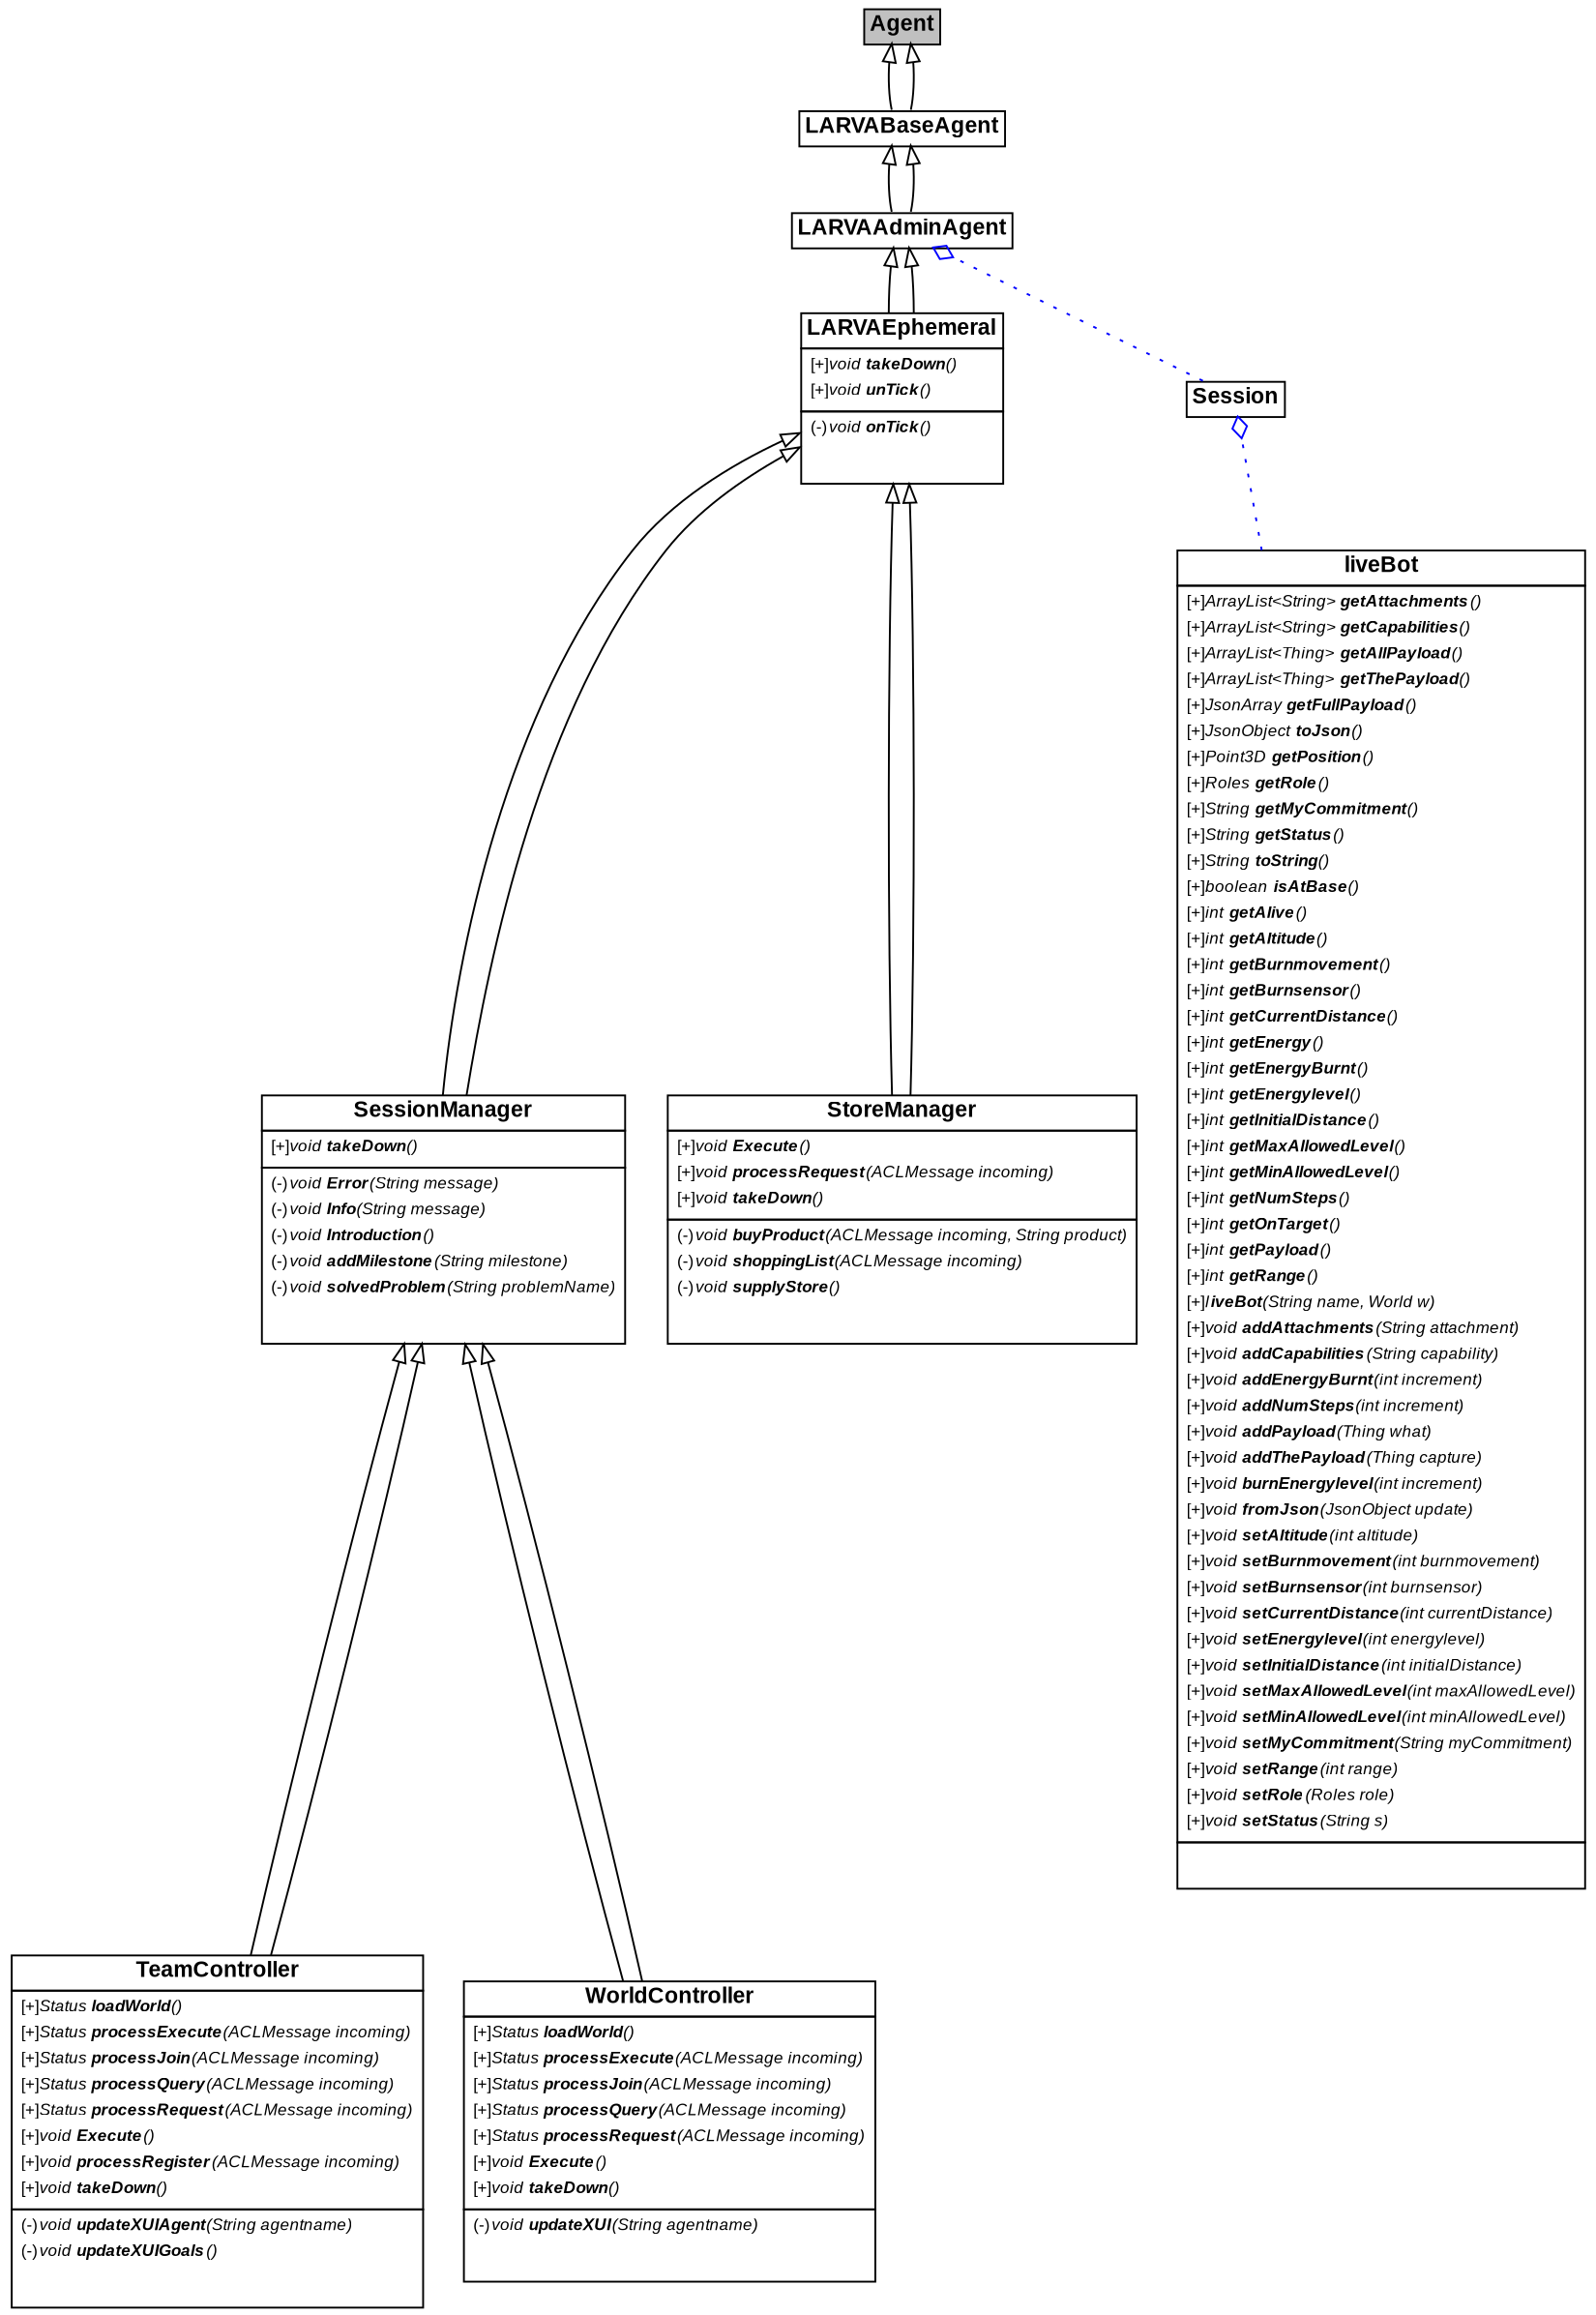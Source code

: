 digraph graphname {
     rankdir="BT"
dpi=600
ratio="fill";
 size="11,16!";
 margin=0;
LARVAAdminAgent LARVAAdminAgent [shape=plain, label=<<table border="0" cellborder="1" cellspacing="0"><tr><td bgcolor="white"><FONT face="Arial" POINT-SIZE="12"><b>LARVAAdminAgent</b></FONT></td></tr>
</table>>]
LARVABaseAgent LARVABaseAgent [shape=plain, label=<<table border="0" cellborder="1" cellspacing="0"><tr><td bgcolor="white"><FONT face="Arial" POINT-SIZE="12"><b>LARVABaseAgent</b></FONT></td></tr>
</table>>]
LARVAEphemeral LARVAEphemeral [shape=plain, label=<<table border="0" cellborder="1" cellspacing="0"><tr><td bgcolor="white"><FONT face="Arial" POINT-SIZE="12"><b>LARVAEphemeral</b></FONT></td></tr>
<tr><td><table border="0" cellborder="0" cellspacing="0"><tr><td align="left"><FONT face="Arial" POINT-SIZE= "9">[+]<i>void <b>takeDown</b>()</i></FONT></td></tr>
<tr><td align="left"><FONT face="Arial" POINT-SIZE= "9">[+]<i>void <b>unTick</b>()</i></FONT></td></tr>
</table></td></tr>
<tr><td><table border="0" cellborder="0" cellspacing="0"><tr><td align="left"><FONT face="Arial" POINT-SIZE= "9">(-)<i>void <b>onTick</b>()</i></FONT></td></tr>
<tr><td> </td></tr></table></td></tr>
</table>>]
SessionManager SessionManager [shape=plain, label=<<table border="0" cellborder="1" cellspacing="0"><tr><td bgcolor="white"><FONT face="Arial" POINT-SIZE="12"><b>SessionManager</b></FONT></td></tr>
<tr><td><table border="0" cellborder="0" cellspacing="0"><tr><td align="left"><FONT face="Arial" POINT-SIZE= "9">[+]<i>void <b>takeDown</b>()</i></FONT></td></tr>
</table></td></tr>
<tr><td><table border="0" cellborder="0" cellspacing="0"><tr><td align="left"><FONT face="Arial" POINT-SIZE= "9">(-)<i>void <b>Error</b>(String message)</i></FONT></td></tr>
<tr><td align="left"><FONT face="Arial" POINT-SIZE= "9">(-)<i>void <b>Info</b>(String message)</i></FONT></td></tr>
<tr><td align="left"><FONT face="Arial" POINT-SIZE= "9">(-)<i>void <b>Introduction</b>()</i></FONT></td></tr>
<tr><td align="left"><FONT face="Arial" POINT-SIZE= "9">(-)<i>void <b>addMilestone</b>(String milestone)</i></FONT></td></tr>
<tr><td align="left"><FONT face="Arial" POINT-SIZE= "9">(-)<i>void <b>solvedProblem</b>(String problemName)</i></FONT></td></tr>
<tr><td> </td></tr></table></td></tr>
</table>>]
StoreManager StoreManager [shape=plain, label=<<table border="0" cellborder="1" cellspacing="0"><tr><td bgcolor="white"><FONT face="Arial" POINT-SIZE="12"><b>StoreManager</b></FONT></td></tr>
<tr><td><table border="0" cellborder="0" cellspacing="0"><tr><td align="left"><FONT face="Arial" POINT-SIZE= "9">[+]<i>void <b>Execute</b>()</i></FONT></td></tr>
<tr><td align="left"><FONT face="Arial" POINT-SIZE= "9">[+]<i>void <b>processRequest</b>(ACLMessage incoming)</i></FONT></td></tr>
<tr><td align="left"><FONT face="Arial" POINT-SIZE= "9">[+]<i>void <b>takeDown</b>()</i></FONT></td></tr>
</table></td></tr>
<tr><td><table border="0" cellborder="0" cellspacing="0"><tr><td align="left"><FONT face="Arial" POINT-SIZE= "9">(-)<i>void <b>buyProduct</b>(ACLMessage incoming, String product)</i></FONT></td></tr>
<tr><td align="left"><FONT face="Arial" POINT-SIZE= "9">(-)<i>void <b>shoppingList</b>(ACLMessage incoming)</i></FONT></td></tr>
<tr><td align="left"><FONT face="Arial" POINT-SIZE= "9">(-)<i>void <b>supplyStore</b>()</i></FONT></td></tr>
<tr><td> </td></tr></table></td></tr>
</table>>]
TeamController TeamController [shape=plain, label=<<table border="0" cellborder="1" cellspacing="0"><tr><td bgcolor="white"><FONT face="Arial" POINT-SIZE="12"><b>TeamController</b></FONT></td></tr>
<tr><td><table border="0" cellborder="0" cellspacing="0"><tr><td align="left"><FONT face="Arial" POINT-SIZE= "9">[+]<i>Status <b>loadWorld</b>()</i></FONT></td></tr>
<tr><td align="left"><FONT face="Arial" POINT-SIZE= "9">[+]<i>Status <b>processExecute</b>(ACLMessage incoming)</i></FONT></td></tr>
<tr><td align="left"><FONT face="Arial" POINT-SIZE= "9">[+]<i>Status <b>processJoin</b>(ACLMessage incoming)</i></FONT></td></tr>
<tr><td align="left"><FONT face="Arial" POINT-SIZE= "9">[+]<i>Status <b>processQuery</b>(ACLMessage incoming)</i></FONT></td></tr>
<tr><td align="left"><FONT face="Arial" POINT-SIZE= "9">[+]<i>Status <b>processRequest</b>(ACLMessage incoming)</i></FONT></td></tr>
<tr><td align="left"><FONT face="Arial" POINT-SIZE= "9">[+]<i>void <b>Execute</b>()</i></FONT></td></tr>
<tr><td align="left"><FONT face="Arial" POINT-SIZE= "9">[+]<i>void <b>processRegister</b>(ACLMessage incoming)</i></FONT></td></tr>
<tr><td align="left"><FONT face="Arial" POINT-SIZE= "9">[+]<i>void <b>takeDown</b>()</i></FONT></td></tr>
</table></td></tr>
<tr><td><table border="0" cellborder="0" cellspacing="0"><tr><td align="left"><FONT face="Arial" POINT-SIZE= "9">(-)<i>void <b>updateXUIAgent</b>(String agentname)</i></FONT></td></tr>
<tr><td align="left"><FONT face="Arial" POINT-SIZE= "9">(-)<i>void <b>updateXUIGoals</b>()</i></FONT></td></tr>
<tr><td> </td></tr></table></td></tr>
</table>>]
WorldController WorldController [shape=plain, label=<<table border="0" cellborder="1" cellspacing="0"><tr><td bgcolor="white"><FONT face="Arial" POINT-SIZE="12"><b>WorldController</b></FONT></td></tr>
<tr><td><table border="0" cellborder="0" cellspacing="0"><tr><td align="left"><FONT face="Arial" POINT-SIZE= "9">[+]<i>Status <b>loadWorld</b>()</i></FONT></td></tr>
<tr><td align="left"><FONT face="Arial" POINT-SIZE= "9">[+]<i>Status <b>processExecute</b>(ACLMessage incoming)</i></FONT></td></tr>
<tr><td align="left"><FONT face="Arial" POINT-SIZE= "9">[+]<i>Status <b>processJoin</b>(ACLMessage incoming)</i></FONT></td></tr>
<tr><td align="left"><FONT face="Arial" POINT-SIZE= "9">[+]<i>Status <b>processQuery</b>(ACLMessage incoming)</i></FONT></td></tr>
<tr><td align="left"><FONT face="Arial" POINT-SIZE= "9">[+]<i>Status <b>processRequest</b>(ACLMessage incoming)</i></FONT></td></tr>
<tr><td align="left"><FONT face="Arial" POINT-SIZE= "9">[+]<i>void <b>Execute</b>()</i></FONT></td></tr>
<tr><td align="left"><FONT face="Arial" POINT-SIZE= "9">[+]<i>void <b>takeDown</b>()</i></FONT></td></tr>
</table></td></tr>
<tr><td><table border="0" cellborder="0" cellspacing="0"><tr><td align="left"><FONT face="Arial" POINT-SIZE= "9">(-)<i>void <b>updateXUI</b>(String agentname)</i></FONT></td></tr>
<tr><td> </td></tr></table></td></tr>
</table>>]
Session Session [shape=plain, label=<<table border="0" cellborder="1" cellspacing="0"><tr><td bgcolor="white"><FONT face="Arial" POINT-SIZE="12"><b>Session</b></FONT></td></tr>
</table>>]
liveBot liveBot [shape=plain, label=<<table border="0" cellborder="1" cellspacing="0"><tr><td bgcolor="white"><FONT face="Arial" POINT-SIZE="12"><b>liveBot</b></FONT></td></tr>
<tr><td><table border="0" cellborder="0" cellspacing="0"><tr><td align="left"><FONT face="Arial" POINT-SIZE= "9">[+]<i>ArrayList&lt;String&gt; <b>getAttachments</b>()</i></FONT></td></tr>
<tr><td align="left"><FONT face="Arial" POINT-SIZE= "9">[+]<i>ArrayList&lt;String&gt; <b>getCapabilities</b>()</i></FONT></td></tr>
<tr><td align="left"><FONT face="Arial" POINT-SIZE= "9">[+]<i>ArrayList&lt;Thing&gt; <b>getAllPayload</b>()</i></FONT></td></tr>
<tr><td align="left"><FONT face="Arial" POINT-SIZE= "9">[+]<i>ArrayList&lt;Thing&gt; <b>getThePayload</b>()</i></FONT></td></tr>
<tr><td align="left"><FONT face="Arial" POINT-SIZE= "9">[+]<i>JsonArray <b>getFullPayload</b>()</i></FONT></td></tr>
<tr><td align="left"><FONT face="Arial" POINT-SIZE= "9">[+]<i>JsonObject <b>toJson</b>()</i></FONT></td></tr>
<tr><td align="left"><FONT face="Arial" POINT-SIZE= "9">[+]<i>Point3D <b>getPosition</b>()</i></FONT></td></tr>
<tr><td align="left"><FONT face="Arial" POINT-SIZE= "9">[+]<i>Roles <b>getRole</b>()</i></FONT></td></tr>
<tr><td align="left"><FONT face="Arial" POINT-SIZE= "9">[+]<i>String <b>getMyCommitment</b>()</i></FONT></td></tr>
<tr><td align="left"><FONT face="Arial" POINT-SIZE= "9">[+]<i>String <b>getStatus</b>()</i></FONT></td></tr>
<tr><td align="left"><FONT face="Arial" POINT-SIZE= "9">[+]<i>String <b>toString</b>()</i></FONT></td></tr>
<tr><td align="left"><FONT face="Arial" POINT-SIZE= "9">[+]<i>boolean <b>isAtBase</b>()</i></FONT></td></tr>
<tr><td align="left"><FONT face="Arial" POINT-SIZE= "9">[+]<i>int <b>getAlive</b>()</i></FONT></td></tr>
<tr><td align="left"><FONT face="Arial" POINT-SIZE= "9">[+]<i>int <b>getAltitude</b>()</i></FONT></td></tr>
<tr><td align="left"><FONT face="Arial" POINT-SIZE= "9">[+]<i>int <b>getBurnmovement</b>()</i></FONT></td></tr>
<tr><td align="left"><FONT face="Arial" POINT-SIZE= "9">[+]<i>int <b>getBurnsensor</b>()</i></FONT></td></tr>
<tr><td align="left"><FONT face="Arial" POINT-SIZE= "9">[+]<i>int <b>getCurrentDistance</b>()</i></FONT></td></tr>
<tr><td align="left"><FONT face="Arial" POINT-SIZE= "9">[+]<i>int <b>getEnergy</b>()</i></FONT></td></tr>
<tr><td align="left"><FONT face="Arial" POINT-SIZE= "9">[+]<i>int <b>getEnergyBurnt</b>()</i></FONT></td></tr>
<tr><td align="left"><FONT face="Arial" POINT-SIZE= "9">[+]<i>int <b>getEnergylevel</b>()</i></FONT></td></tr>
<tr><td align="left"><FONT face="Arial" POINT-SIZE= "9">[+]<i>int <b>getInitialDistance</b>()</i></FONT></td></tr>
<tr><td align="left"><FONT face="Arial" POINT-SIZE= "9">[+]<i>int <b>getMaxAllowedLevel</b>()</i></FONT></td></tr>
<tr><td align="left"><FONT face="Arial" POINT-SIZE= "9">[+]<i>int <b>getMinAllowedLevel</b>()</i></FONT></td></tr>
<tr><td align="left"><FONT face="Arial" POINT-SIZE= "9">[+]<i>int <b>getNumSteps</b>()</i></FONT></td></tr>
<tr><td align="left"><FONT face="Arial" POINT-SIZE= "9">[+]<i>int <b>getOnTarget</b>()</i></FONT></td></tr>
<tr><td align="left"><FONT face="Arial" POINT-SIZE= "9">[+]<i>int <b>getPayload</b>()</i></FONT></td></tr>
<tr><td align="left"><FONT face="Arial" POINT-SIZE= "9">[+]<i>int <b>getRange</b>()</i></FONT></td></tr>
<tr><td align="left"><FONT face="Arial" POINT-SIZE= "9">[+]<i>l<b>iveBot</b>(String name, World w)</i></FONT></td></tr>
<tr><td align="left"><FONT face="Arial" POINT-SIZE= "9">[+]<i>void <b>addAttachments</b>(String attachment)</i></FONT></td></tr>
<tr><td align="left"><FONT face="Arial" POINT-SIZE= "9">[+]<i>void <b>addCapabilities</b>(String capability)</i></FONT></td></tr>
<tr><td align="left"><FONT face="Arial" POINT-SIZE= "9">[+]<i>void <b>addEnergyBurnt</b>(int increment)</i></FONT></td></tr>
<tr><td align="left"><FONT face="Arial" POINT-SIZE= "9">[+]<i>void <b>addNumSteps</b>(int increment)</i></FONT></td></tr>
<tr><td align="left"><FONT face="Arial" POINT-SIZE= "9">[+]<i>void <b>addPayload</b>(Thing what)</i></FONT></td></tr>
<tr><td align="left"><FONT face="Arial" POINT-SIZE= "9">[+]<i>void <b>addThePayload</b>(Thing capture)</i></FONT></td></tr>
<tr><td align="left"><FONT face="Arial" POINT-SIZE= "9">[+]<i>void <b>burnEnergylevel</b>(int increment)</i></FONT></td></tr>
<tr><td align="left"><FONT face="Arial" POINT-SIZE= "9">[+]<i>void <b>fromJson</b>(JsonObject update)</i></FONT></td></tr>
<tr><td align="left"><FONT face="Arial" POINT-SIZE= "9">[+]<i>void <b>setAltitude</b>(int altitude)</i></FONT></td></tr>
<tr><td align="left"><FONT face="Arial" POINT-SIZE= "9">[+]<i>void <b>setBurnmovement</b>(int burnmovement)</i></FONT></td></tr>
<tr><td align="left"><FONT face="Arial" POINT-SIZE= "9">[+]<i>void <b>setBurnsensor</b>(int burnsensor)</i></FONT></td></tr>
<tr><td align="left"><FONT face="Arial" POINT-SIZE= "9">[+]<i>void <b>setCurrentDistance</b>(int currentDistance)</i></FONT></td></tr>
<tr><td align="left"><FONT face="Arial" POINT-SIZE= "9">[+]<i>void <b>setEnergylevel</b>(int energylevel)</i></FONT></td></tr>
<tr><td align="left"><FONT face="Arial" POINT-SIZE= "9">[+]<i>void <b>setInitialDistance</b>(int initialDistance)</i></FONT></td></tr>
<tr><td align="left"><FONT face="Arial" POINT-SIZE= "9">[+]<i>void <b>setMaxAllowedLevel</b>(int maxAllowedLevel)</i></FONT></td></tr>
<tr><td align="left"><FONT face="Arial" POINT-SIZE= "9">[+]<i>void <b>setMinAllowedLevel</b>(int minAllowedLevel)</i></FONT></td></tr>
<tr><td align="left"><FONT face="Arial" POINT-SIZE= "9">[+]<i>void <b>setMyCommitment</b>(String myCommitment)</i></FONT></td></tr>
<tr><td align="left"><FONT face="Arial" POINT-SIZE= "9">[+]<i>void <b>setRange</b>(int range)</i></FONT></td></tr>
<tr><td align="left"><FONT face="Arial" POINT-SIZE= "9">[+]<i>void <b>setRole</b>(Roles role)</i></FONT></td></tr>
<tr><td align="left"><FONT face="Arial" POINT-SIZE= "9">[+]<i>void <b>setStatus</b>(String s)</i></FONT></td></tr>
</table></td></tr>
<tr><td><table border="0" cellborder="0" cellspacing="0"><tr><td> </td></tr></table></td></tr>
</table>>]
Agent Agent [shape=plain, label=<<table border="0" cellborder="1" cellspacing="0"><tr><td bgcolor="gray"><FONT face="Arial" POINT-SIZE="12"><b>Agent</b></FONT></td></tr>
</table>>]
Agent Agent [shape=plain, label=<<table border="0" cellborder="1" cellspacing="0"><tr><td bgcolor="gray"><FONT face="Arial" POINT-SIZE="12"><b>Agent</b></FONT></td></tr>
</table>>]
Agent Agent [shape=plain, label=<<table border="0" cellborder="1" cellspacing="0"><tr><td bgcolor="gray"><FONT face="Arial" POINT-SIZE="12"><b>Agent</b></FONT></td></tr>
</table>>]
Agent Agent [shape=plain, label=<<table border="0" cellborder="1" cellspacing="0"><tr><td bgcolor="gray"><FONT face="Arial" POINT-SIZE="12"><b>Agent</b></FONT></td></tr>
</table>>]
Agent Agent [shape=plain, label=<<table border="0" cellborder="1" cellspacing="0"><tr><td bgcolor="gray"><FONT face="Arial" POINT-SIZE="12"><b>Agent</b></FONT></td></tr>
</table>>]
Agent Agent [shape=plain, label=<<table border="0" cellborder="1" cellspacing="0"><tr><td bgcolor="gray"><FONT face="Arial" POINT-SIZE="12"><b>Agent</b></FONT></td></tr>
</table>>]
LARVAAdminAgent -> LARVABaseAgent [arrowhead=onormal, penwidth=1, color=black]
LARVAAdminAgent -> LARVABaseAgent [arrowhead=onormal, penwidth=1, color=black]
SessionManager -> LARVAEphemeral [arrowhead=onormal, penwidth=1, color=black]
StoreManager -> LARVAEphemeral [arrowhead=onormal, penwidth=1, color=black]
SessionManager -> LARVAEphemeral [arrowhead=onormal, penwidth=1, color=black]
StoreManager -> LARVAEphemeral [arrowhead=onormal, penwidth=1, color=black]
LARVABaseAgent -> Agent [arrowhead=onormal, penwidth=1, color=black]
LARVABaseAgent -> Agent [arrowhead=onormal, penwidth=1, color=black]
TeamController -> SessionManager [arrowhead=onormal, penwidth=1, color=black]
WorldController -> SessionManager [arrowhead=onormal, penwidth=1, color=black]
TeamController -> SessionManager [arrowhead=onormal, penwidth=1, color=black]
WorldController -> SessionManager [arrowhead=onormal, penwidth=1, color=black]
LARVAEphemeral -> LARVAAdminAgent [arrowhead=onormal, penwidth=1, color=black]
LARVAEphemeral -> LARVAAdminAgent [arrowhead=onormal, penwidth=1, color=black]
Session -> LARVAAdminAgent [style=dotted,arrowhead=odiamond, penwidth=1,color=blue]
liveBot -> Session [style=dotted,arrowhead=odiamond, penwidth=1,color=blue]
}
